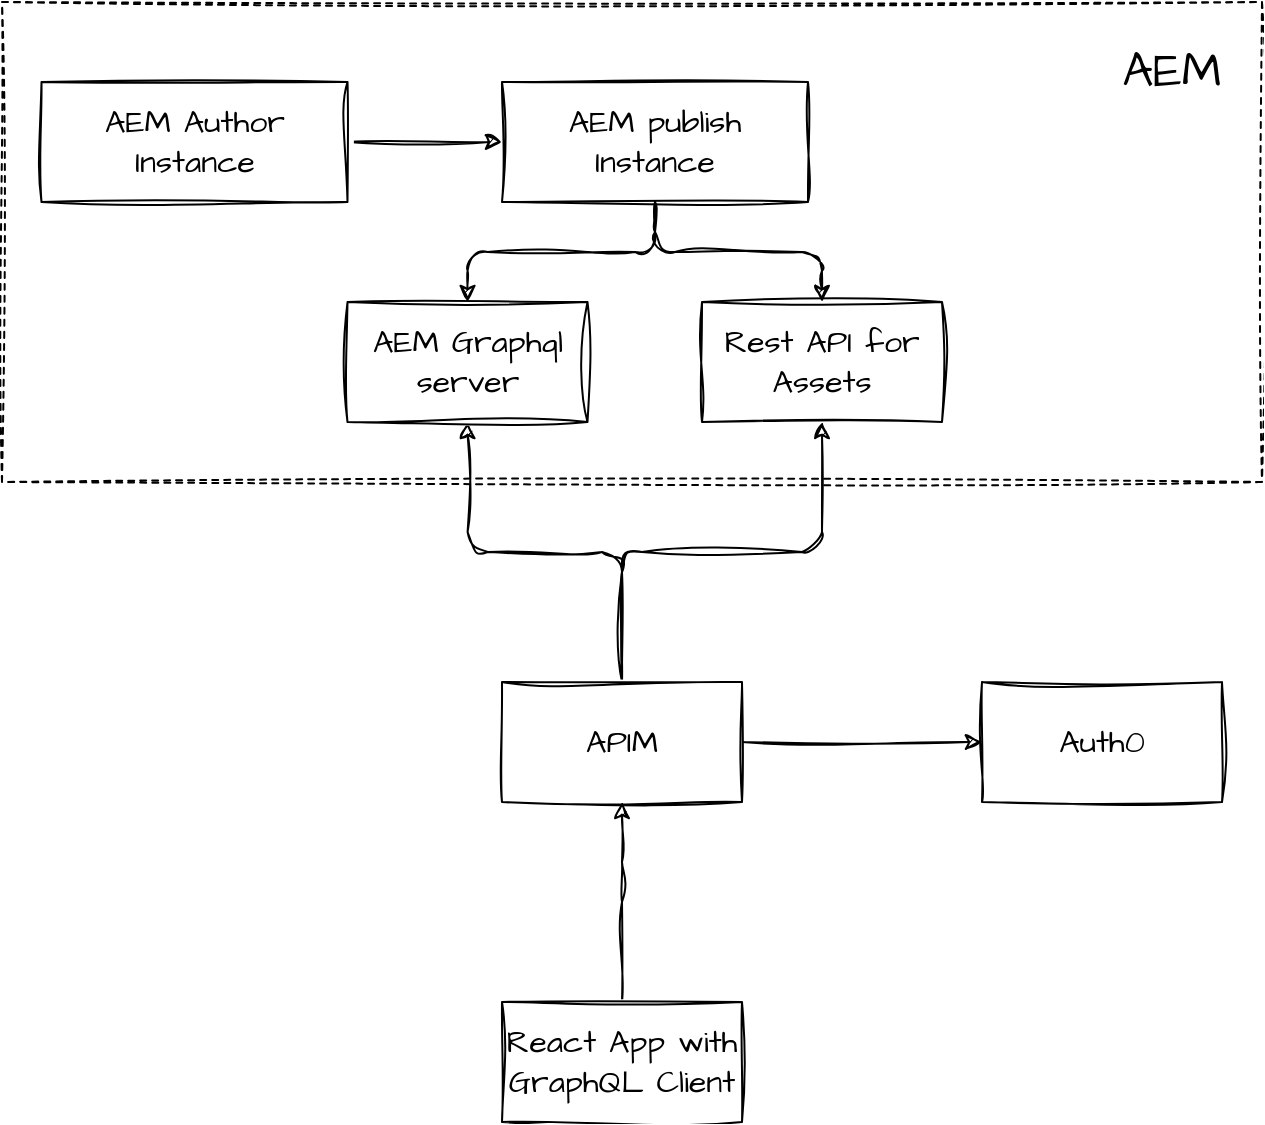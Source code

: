 <mxfile version="27.1.4">
  <diagram name="Page-1" id="jQXSALzWM_azkPms_CPy">
    <mxGraphModel dx="1034" dy="666" grid="1" gridSize="10" guides="1" tooltips="1" connect="1" arrows="1" fold="1" page="1" pageScale="1" pageWidth="850" pageHeight="1100" math="0" shadow="0">
      <root>
        <mxCell id="0" />
        <mxCell id="1" parent="0" />
        <mxCell id="PMH43udDdpZTJwheRT4F-23" style="edgeStyle=orthogonalEdgeStyle;sketch=1;hachureGap=4;jiggle=2;curveFitting=1;orthogonalLoop=1;jettySize=auto;html=1;fontFamily=Architects Daughter;fontSource=https%3A%2F%2Ffonts.googleapis.com%2Fcss%3Ffamily%3DArchitects%2BDaughter;" edge="1" parent="1" source="PMH43udDdpZTJwheRT4F-2" target="PMH43udDdpZTJwheRT4F-3">
          <mxGeometry relative="1" as="geometry" />
        </mxCell>
        <mxCell id="PMH43udDdpZTJwheRT4F-33" style="edgeStyle=orthogonalEdgeStyle;sketch=1;hachureGap=4;jiggle=2;curveFitting=1;orthogonalLoop=1;jettySize=auto;html=1;fontFamily=Architects Daughter;fontSource=https%3A%2F%2Ffonts.googleapis.com%2Fcss%3Ffamily%3DArchitects%2BDaughter;" edge="1" parent="1" source="PMH43udDdpZTJwheRT4F-2" target="PMH43udDdpZTJwheRT4F-30">
          <mxGeometry relative="1" as="geometry" />
        </mxCell>
        <mxCell id="PMH43udDdpZTJwheRT4F-38" style="edgeStyle=orthogonalEdgeStyle;sketch=1;hachureGap=4;jiggle=2;curveFitting=1;orthogonalLoop=1;jettySize=auto;html=1;fontFamily=Architects Daughter;fontSource=https%3A%2F%2Ffonts.googleapis.com%2Fcss%3Ffamily%3DArchitects%2BDaughter;" edge="1" parent="1" source="PMH43udDdpZTJwheRT4F-2" target="PMH43udDdpZTJwheRT4F-31">
          <mxGeometry relative="1" as="geometry" />
        </mxCell>
        <mxCell id="PMH43udDdpZTJwheRT4F-2" value="&lt;font style=&quot;font-size: 16px;&quot;&gt;APIM&lt;/font&gt;" style="rounded=0;whiteSpace=wrap;html=1;sketch=1;hachureGap=4;jiggle=2;curveFitting=1;fontFamily=Architects Daughter;fontSource=https%3A%2F%2Ffonts.googleapis.com%2Fcss%3Ffamily%3DArchitects%2BDaughter;" vertex="1" parent="1">
          <mxGeometry x="350" y="410" width="120" height="60" as="geometry" />
        </mxCell>
        <mxCell id="PMH43udDdpZTJwheRT4F-3" value="&lt;font style=&quot;font-size: 16px;&quot;&gt;Auth0&lt;/font&gt;" style="rounded=0;whiteSpace=wrap;html=1;sketch=1;hachureGap=4;jiggle=2;curveFitting=1;fontFamily=Architects Daughter;fontSource=https%3A%2F%2Ffonts.googleapis.com%2Fcss%3Ffamily%3DArchitects%2BDaughter;" vertex="1" parent="1">
          <mxGeometry x="590" y="410" width="120" height="60" as="geometry" />
        </mxCell>
        <mxCell id="PMH43udDdpZTJwheRT4F-15" style="edgeStyle=orthogonalEdgeStyle;sketch=1;hachureGap=4;jiggle=2;curveFitting=1;orthogonalLoop=1;jettySize=auto;html=1;fontFamily=Architects Daughter;fontSource=https%3A%2F%2Ffonts.googleapis.com%2Fcss%3Ffamily%3DArchitects%2BDaughter;" edge="1" parent="1" source="PMH43udDdpZTJwheRT4F-4" target="PMH43udDdpZTJwheRT4F-2">
          <mxGeometry relative="1" as="geometry">
            <Array as="points">
              <mxPoint x="410" y="510" />
              <mxPoint x="410" y="510" />
            </Array>
          </mxGeometry>
        </mxCell>
        <mxCell id="PMH43udDdpZTJwheRT4F-4" value="&lt;font style=&quot;font-size: 16px;&quot;&gt;React App with GraphQL Client&lt;/font&gt;" style="rounded=0;whiteSpace=wrap;html=1;sketch=1;hachureGap=4;jiggle=2;curveFitting=1;fontFamily=Architects Daughter;fontSource=https%3A%2F%2Ffonts.googleapis.com%2Fcss%3Ffamily%3DArchitects%2BDaughter;" vertex="1" parent="1">
          <mxGeometry x="350" y="570" width="120" height="60" as="geometry" />
        </mxCell>
        <mxCell id="PMH43udDdpZTJwheRT4F-34" style="edgeStyle=orthogonalEdgeStyle;sketch=1;hachureGap=4;jiggle=2;curveFitting=1;orthogonalLoop=1;jettySize=auto;html=1;fontFamily=Architects Daughter;fontSource=https%3A%2F%2Ffonts.googleapis.com%2Fcss%3Ffamily%3DArchitects%2BDaughter;" edge="1" parent="1" source="PMH43udDdpZTJwheRT4F-28" target="PMH43udDdpZTJwheRT4F-30">
          <mxGeometry relative="1" as="geometry" />
        </mxCell>
        <mxCell id="PMH43udDdpZTJwheRT4F-35" style="edgeStyle=orthogonalEdgeStyle;sketch=1;hachureGap=4;jiggle=2;curveFitting=1;orthogonalLoop=1;jettySize=auto;html=1;fontFamily=Architects Daughter;fontSource=https%3A%2F%2Ffonts.googleapis.com%2Fcss%3Ffamily%3DArchitects%2BDaughter;" edge="1" parent="1" source="PMH43udDdpZTJwheRT4F-28" target="PMH43udDdpZTJwheRT4F-31">
          <mxGeometry relative="1" as="geometry" />
        </mxCell>
        <mxCell id="PMH43udDdpZTJwheRT4F-28" value="&lt;font style=&quot;font-size: 16px;&quot;&gt;AEM publish Instance&lt;/font&gt;" style="rounded=0;whiteSpace=wrap;html=1;sketch=1;hachureGap=4;jiggle=2;curveFitting=1;fontFamily=Architects Daughter;fontSource=https%3A%2F%2Ffonts.googleapis.com%2Fcss%3Ffamily%3DArchitects%2BDaughter;fontStyle=0" vertex="1" parent="1">
          <mxGeometry x="350" y="110" width="153" height="60" as="geometry" />
        </mxCell>
        <mxCell id="PMH43udDdpZTJwheRT4F-36" style="edgeStyle=orthogonalEdgeStyle;sketch=1;hachureGap=4;jiggle=2;curveFitting=1;orthogonalLoop=1;jettySize=auto;html=1;fontFamily=Architects Daughter;fontSource=https%3A%2F%2Ffonts.googleapis.com%2Fcss%3Ffamily%3DArchitects%2BDaughter;" edge="1" parent="1" source="PMH43udDdpZTJwheRT4F-29" target="PMH43udDdpZTJwheRT4F-28">
          <mxGeometry relative="1" as="geometry" />
        </mxCell>
        <mxCell id="PMH43udDdpZTJwheRT4F-29" value="&lt;font style=&quot;font-size: 16px;&quot;&gt;AEM Author Instance&lt;/font&gt;" style="rounded=0;whiteSpace=wrap;html=1;sketch=1;hachureGap=4;jiggle=2;curveFitting=1;fontFamily=Architects Daughter;fontSource=https%3A%2F%2Ffonts.googleapis.com%2Fcss%3Ffamily%3DArchitects%2BDaughter;fontStyle=0" vertex="1" parent="1">
          <mxGeometry x="119.75" y="110" width="153" height="60" as="geometry" />
        </mxCell>
        <mxCell id="PMH43udDdpZTJwheRT4F-30" value="&lt;font style=&quot;font-size: 16px;&quot;&gt;AEM Graphql server&lt;/font&gt;" style="rounded=0;whiteSpace=wrap;html=1;sketch=1;hachureGap=4;jiggle=2;curveFitting=1;fontFamily=Architects Daughter;fontSource=https%3A%2F%2Ffonts.googleapis.com%2Fcss%3Ffamily%3DArchitects%2BDaughter;fontStyle=0" vertex="1" parent="1">
          <mxGeometry x="272.75" y="220" width="120" height="60" as="geometry" />
        </mxCell>
        <mxCell id="PMH43udDdpZTJwheRT4F-31" value="&lt;font style=&quot;font-size: 16px;&quot;&gt;Rest API for Assets&lt;/font&gt;" style="rounded=0;whiteSpace=wrap;html=1;sketch=1;hachureGap=4;jiggle=2;curveFitting=1;fontFamily=Architects Daughter;fontSource=https%3A%2F%2Ffonts.googleapis.com%2Fcss%3Ffamily%3DArchitects%2BDaughter;fontStyle=0" vertex="1" parent="1">
          <mxGeometry x="450" y="220" width="120" height="60" as="geometry" />
        </mxCell>
        <mxCell id="PMH43udDdpZTJwheRT4F-39" value="" style="group" vertex="1" connectable="0" parent="1">
          <mxGeometry x="100" y="70" width="630" height="240" as="geometry" />
        </mxCell>
        <mxCell id="PMH43udDdpZTJwheRT4F-24" value="&lt;span style=&quot;white-space: pre;&quot;&gt;&#x9;&lt;/span&gt;&lt;span style=&quot;white-space: pre;&quot;&gt;&#x9;&lt;/span&gt;&lt;span style=&quot;white-space: pre;&quot;&gt;&#x9;&lt;/span&gt;&lt;span style=&quot;white-space: pre;&quot;&gt;&#x9;&lt;/span&gt;&lt;span style=&quot;white-space: pre;&quot;&gt;&#x9;&lt;/span&gt;&lt;span style=&quot;white-space: pre;&quot;&gt;&#x9;&lt;/span&gt;&lt;span style=&quot;white-space: pre;&quot;&gt;&#x9;&lt;/span&gt;&lt;span style=&quot;white-space: pre;&quot;&gt;&#x9;&lt;/span&gt;&lt;span style=&quot;white-space: pre;&quot;&gt;&#x9;&lt;/span&gt;&lt;span style=&quot;white-space: pre;&quot;&gt;&#x9;&lt;/span&gt;&lt;span style=&quot;white-space: pre;&quot;&gt;&#x9;&lt;/span&gt;&lt;span style=&quot;white-space: pre;&quot;&gt;&#x9;&lt;/span&gt;&lt;span style=&quot;white-space: pre;&quot;&gt;&#x9;&lt;/span&gt;" style="rounded=0;whiteSpace=wrap;html=1;sketch=1;hachureGap=4;jiggle=2;curveFitting=1;fontFamily=Architects Daughter;fontSource=https%3A%2F%2Ffonts.googleapis.com%2Fcss%3Ffamily%3DArchitects%2BDaughter;fillColor=none;dashed=1;" vertex="1" parent="PMH43udDdpZTJwheRT4F-39">
          <mxGeometry width="630" height="240" as="geometry" />
        </mxCell>
        <mxCell id="PMH43udDdpZTJwheRT4F-37" value="&lt;font style=&quot;font-size: 24px;&quot;&gt;AEM&lt;/font&gt;" style="text;html=1;align=center;verticalAlign=middle;whiteSpace=wrap;rounded=0;fontFamily=Architects Daughter;fontSource=https%3A%2F%2Ffonts.googleapis.com%2Fcss%3Ffamily%3DArchitects%2BDaughter;" vertex="1" parent="PMH43udDdpZTJwheRT4F-39">
          <mxGeometry x="555" y="20" width="60" height="30" as="geometry" />
        </mxCell>
      </root>
    </mxGraphModel>
  </diagram>
</mxfile>
